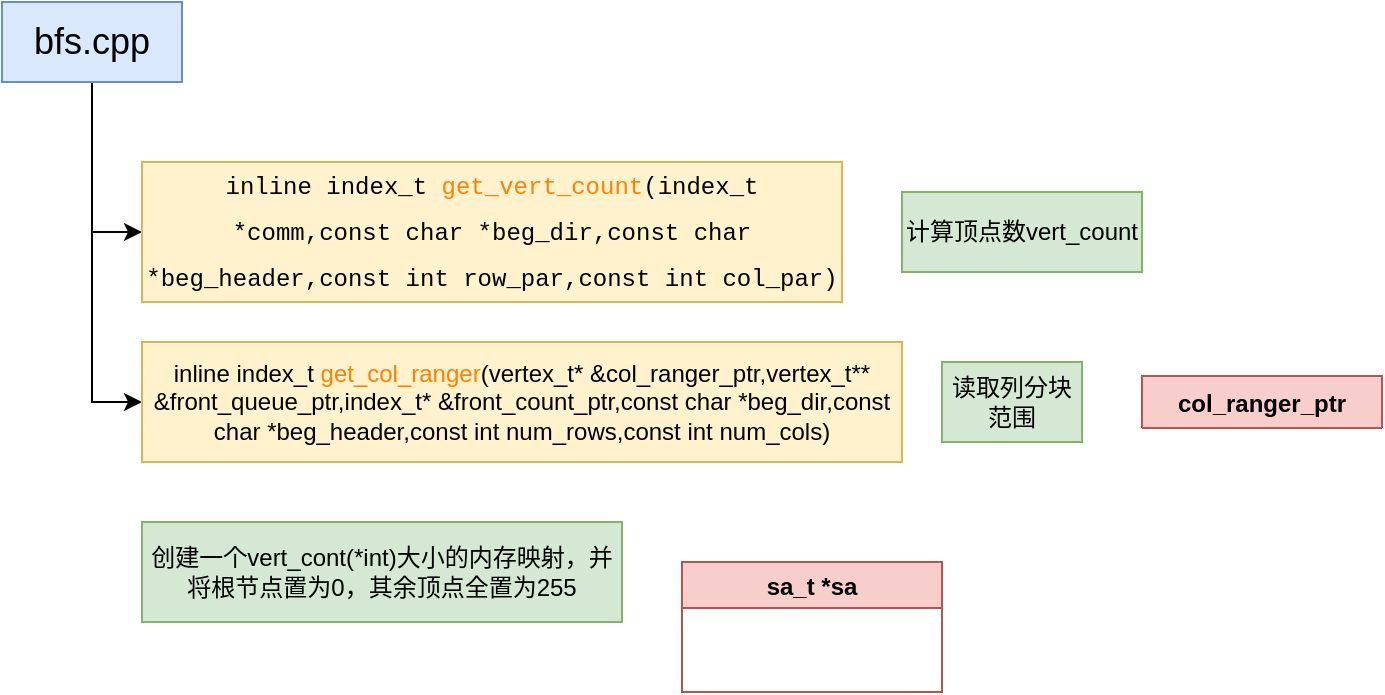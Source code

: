<mxfile version="15.4.0" type="device"><diagram id="5atylHOt7H2M4iV4cYgG" name="第 1 页"><mxGraphModel dx="561" dy="378" grid="1" gridSize="10" guides="1" tooltips="1" connect="1" arrows="1" fold="1" page="1" pageScale="1" pageWidth="827" pageHeight="1169" math="0" shadow="0"><root><mxCell id="0"/><mxCell id="1" parent="0"/><mxCell id="nceAdDwLRfr2IwIDSuSZ-5" style="edgeStyle=orthogonalEdgeStyle;rounded=0;orthogonalLoop=1;jettySize=auto;html=1;exitX=0.5;exitY=1;exitDx=0;exitDy=0;entryX=0;entryY=0.5;entryDx=0;entryDy=0;fontSize=18;fontColor=#000000;" edge="1" parent="1" source="nceAdDwLRfr2IwIDSuSZ-1" target="nceAdDwLRfr2IwIDSuSZ-2"><mxGeometry relative="1" as="geometry"/></mxCell><mxCell id="nceAdDwLRfr2IwIDSuSZ-16" style="edgeStyle=orthogonalEdgeStyle;rounded=0;orthogonalLoop=1;jettySize=auto;html=1;exitX=0.5;exitY=1;exitDx=0;exitDy=0;entryX=0;entryY=0.5;entryDx=0;entryDy=0;fontSize=12;fontColor=#000000;" edge="1" parent="1" source="nceAdDwLRfr2IwIDSuSZ-1" target="nceAdDwLRfr2IwIDSuSZ-8"><mxGeometry relative="1" as="geometry"/></mxCell><mxCell id="nceAdDwLRfr2IwIDSuSZ-1" value="bfs.cpp" style="rounded=0;whiteSpace=wrap;html=1;fontSize=18;fillColor=#dae8fc;strokeColor=#6c8ebf;" vertex="1" parent="1"><mxGeometry x="70" y="40" width="90" height="40" as="geometry"/></mxCell><mxCell id="nceAdDwLRfr2IwIDSuSZ-2" value="&lt;div style=&quot;line-height: 22px; font-size: 12px;&quot;&gt;&lt;div style=&quot;font-size: 12px;&quot;&gt;&lt;span style=&quot;font-size: 12px;&quot;&gt;&lt;font face=&quot;consolas, courier new, monospace&quot; style=&quot;font-size: 12px;&quot;&gt;inline index_t&amp;nbsp;&lt;/font&gt;&lt;/span&gt;&lt;font face=&quot;consolas, courier new, monospace&quot; style=&quot;font-size: 12px;&quot;&gt;&lt;span style=&quot;font-size: 12px;&quot;&gt;&lt;font color=&quot;#ff8000&quot; style=&quot;font-size: 12px;&quot;&gt;get_vert_count&lt;/font&gt;(&lt;/span&gt;&lt;/font&gt;&lt;font face=&quot;consolas, courier new, monospace&quot; style=&quot;font-size: 12px;&quot;&gt;&lt;span style=&quot;font-size: 12px;&quot;&gt;index_t *comm,&lt;/span&gt;&lt;/font&gt;&lt;font face=&quot;consolas, courier new, monospace&quot; style=&quot;font-size: 12px;&quot;&gt;&lt;span style=&quot;font-size: 12px;&quot;&gt;const char *beg_dir,&lt;/span&gt;&lt;/font&gt;&lt;font face=&quot;consolas, courier new, monospace&quot; style=&quot;font-size: 12px;&quot;&gt;&lt;span style=&quot;font-size: 12px;&quot;&gt;const char *beg_header,&lt;/span&gt;&lt;/font&gt;&lt;font face=&quot;consolas, courier new, monospace&quot; style=&quot;font-size: 12px;&quot;&gt;&lt;span style=&quot;font-size: 12px;&quot;&gt;const int row_par,&lt;/span&gt;&lt;/font&gt;&lt;font face=&quot;consolas, courier new, monospace&quot; style=&quot;font-size: 12px;&quot;&gt;&lt;span style=&quot;font-size: 12px;&quot;&gt;const int col_par&lt;/span&gt;&lt;/font&gt;&lt;span style=&quot;font-size: 12px; font-family: consolas, &amp;quot;courier new&amp;quot;, monospace;&quot;&gt;)&lt;/span&gt;&lt;/div&gt;&lt;/div&gt;" style="rounded=0;whiteSpace=wrap;html=1;fontSize=12;labelBackgroundColor=none;fillColor=#fff2cc;strokeColor=#d6b656;" vertex="1" parent="1"><mxGeometry x="140" y="120" width="350" height="70" as="geometry"/></mxCell><mxCell id="nceAdDwLRfr2IwIDSuSZ-7" value="计算顶点数vert_count" style="rounded=0;whiteSpace=wrap;html=1;labelBackgroundColor=none;fontSize=12;fillColor=#d5e8d4;strokeColor=#82b366;" vertex="1" parent="1"><mxGeometry x="520" y="135" width="120" height="40" as="geometry"/></mxCell><mxCell id="nceAdDwLRfr2IwIDSuSZ-8" value="&lt;div style=&quot;font-size: 12px;&quot;&gt;inline index_t &lt;font color=&quot;#ff8000&quot; style=&quot;font-size: 12px;&quot;&gt;get_col_ranger&lt;/font&gt;(&lt;span style=&quot;font-size: 12px;&quot;&gt;vertex_t* &amp;amp;col_ranger_ptr,&lt;/span&gt;&lt;span style=&quot;font-size: 12px;&quot;&gt;vertex_t** &amp;amp;front_queue_ptr,&lt;/span&gt;&lt;span style=&quot;font-size: 12px;&quot;&gt;index_t* &amp;amp;front_count_ptr,&lt;/span&gt;&lt;span style=&quot;font-size: 12px;&quot;&gt;const char *beg_dir,&lt;/span&gt;&lt;span style=&quot;font-size: 12px;&quot;&gt;const char *beg_header,&lt;/span&gt;&lt;span style=&quot;font-size: 12px;&quot;&gt;const int num_rows,&lt;/span&gt;&lt;span style=&quot;font-size: 12px;&quot;&gt;const int num_cols&lt;/span&gt;&lt;span style=&quot;font-size: 12px;&quot;&gt;)&lt;/span&gt;&lt;/div&gt;" style="rounded=0;whiteSpace=wrap;html=1;labelBackgroundColor=none;fontSize=12;fillColor=#fff2cc;strokeColor=#d6b656;" vertex="1" parent="1"><mxGeometry x="140" y="210" width="380" height="60" as="geometry"/></mxCell><mxCell id="nceAdDwLRfr2IwIDSuSZ-9" value="读取列分块范围" style="rounded=0;whiteSpace=wrap;html=1;labelBackgroundColor=none;fontSize=12;fillColor=#d5e8d4;strokeColor=#82b366;" vertex="1" parent="1"><mxGeometry x="540" y="220" width="70" height="40" as="geometry"/></mxCell><mxCell id="nceAdDwLRfr2IwIDSuSZ-17" value="&lt;div&gt;创建一个vert_cont(*int)大小的内存映射，并将根节点置为0，其余顶点全置为255&lt;/div&gt;" style="rounded=0;whiteSpace=wrap;html=1;labelBackgroundColor=none;fontSize=12;fillColor=#d5e8d4;strokeColor=#82b366;" vertex="1" parent="1"><mxGeometry x="140" y="300" width="240" height="50" as="geometry"/></mxCell><mxCell id="nceAdDwLRfr2IwIDSuSZ-22" value="sa_t *sa" style="swimlane;labelBackgroundColor=none;fontSize=12;fillColor=#f8cecc;strokeColor=#b85450;" vertex="1" parent="1"><mxGeometry x="410" y="320" width="130" height="65" as="geometry"/></mxCell><mxCell id="nceAdDwLRfr2IwIDSuSZ-29" value="col_ranger_ptr" style="swimlane;fontStyle=1;align=center;verticalAlign=top;childLayout=stackLayout;horizontal=1;startSize=26;horizontalStack=0;resizeParent=1;resizeParentMax=0;resizeLast=0;collapsible=1;marginBottom=0;labelBackgroundColor=none;fontSize=12;fillColor=#f8cecc;strokeColor=#b85450;" vertex="1" collapsed="1" parent="1"><mxGeometry x="640" y="227" width="120" height="26" as="geometry"><mxRectangle x="640" y="227" width="150" height="94" as="alternateBounds"/></mxGeometry></mxCell><mxCell id="nceAdDwLRfr2IwIDSuSZ-30" value="vertex_t[(num_cols + 1) * num_rows]" style="text;strokeColor=none;fillColor=none;align=left;verticalAlign=top;spacingLeft=4;spacingRight=4;overflow=hidden;rotatable=0;points=[[0,0.5],[1,0.5]];portConstraint=eastwest;labelBackgroundColor=none;fontSize=12;fontColor=#000000;whiteSpace=wrap;" vertex="1" parent="nceAdDwLRfr2IwIDSuSZ-29"><mxGeometry y="26" width="120" height="34" as="geometry"/></mxCell><mxCell id="nceAdDwLRfr2IwIDSuSZ-31" value="" style="line;strokeWidth=1;fillColor=none;align=left;verticalAlign=middle;spacingTop=-1;spacingLeft=3;spacingRight=3;rotatable=0;labelPosition=right;points=[];portConstraint=eastwest;labelBackgroundColor=none;fontSize=12;fontColor=#000000;" vertex="1" parent="nceAdDwLRfr2IwIDSuSZ-29"><mxGeometry y="60" width="120" height="8" as="geometry"/></mxCell><mxCell id="nceAdDwLRfr2IwIDSuSZ-32" value="每个块的列的范围" style="text;strokeColor=none;fillColor=none;align=left;verticalAlign=top;spacingLeft=4;spacingRight=4;overflow=hidden;rotatable=0;points=[[0,0.5],[1,0.5]];portConstraint=eastwest;labelBackgroundColor=none;fontSize=12;fontColor=#000000;" vertex="1" parent="nceAdDwLRfr2IwIDSuSZ-29"><mxGeometry y="68" width="120" height="26" as="geometry"/></mxCell></root></mxGraphModel></diagram></mxfile>